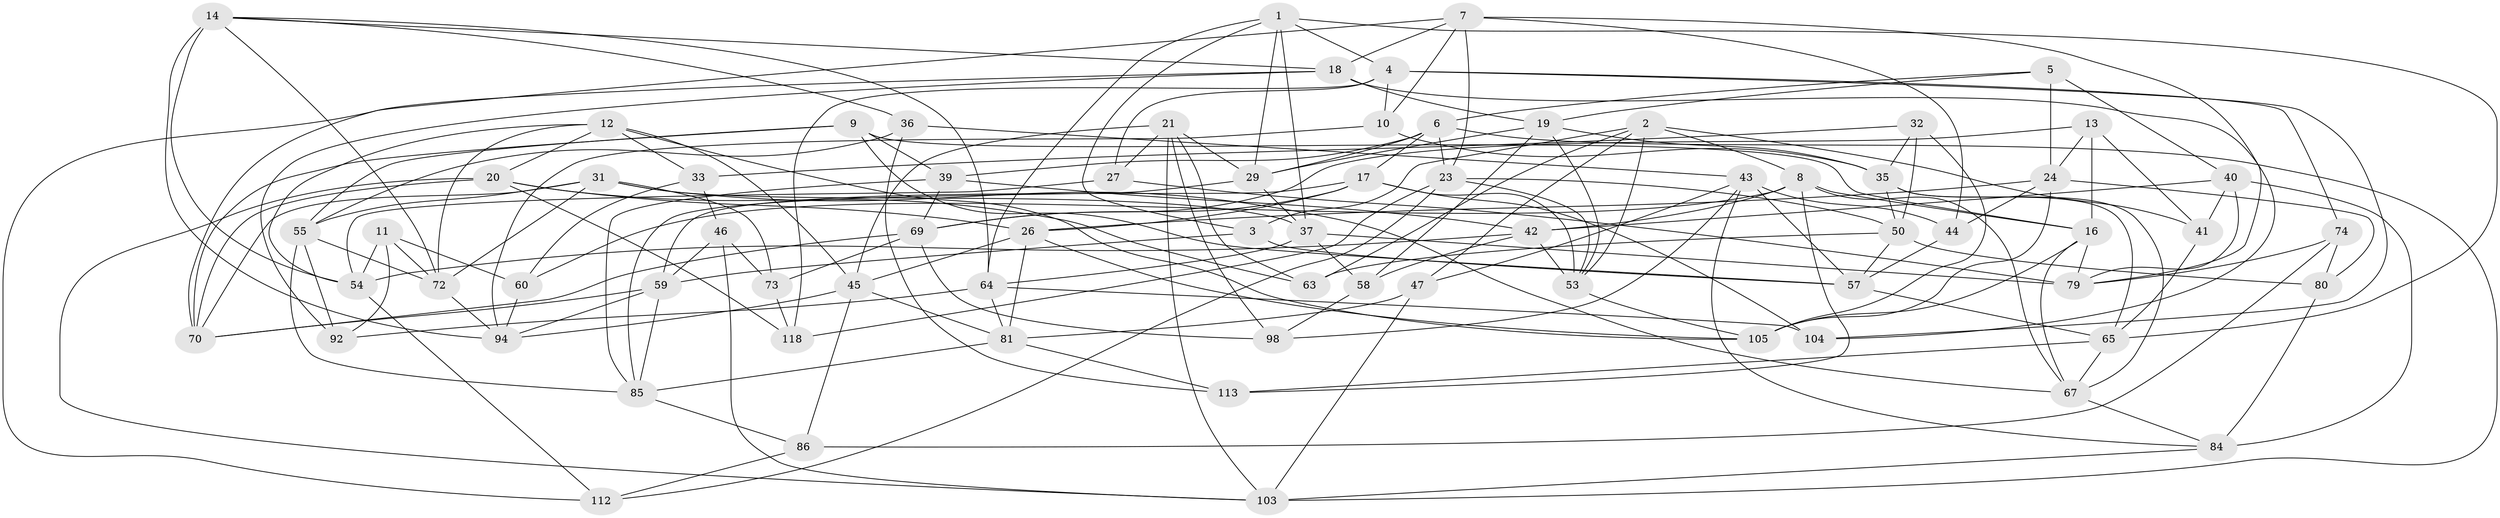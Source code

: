// Generated by graph-tools (version 1.1) at 2025/52/02/27/25 19:52:28]
// undirected, 72 vertices, 188 edges
graph export_dot {
graph [start="1"]
  node [color=gray90,style=filled];
  1 [super="+25"];
  2 [super="+56"];
  3;
  4 [super="+15"];
  5;
  6 [super="+77"];
  7 [super="+93"];
  8 [super="+51"];
  9 [super="+87"];
  10;
  11;
  12 [super="+111"];
  13;
  14 [super="+88"];
  16 [super="+28"];
  17 [super="+66"];
  18 [super="+91"];
  19 [super="+30"];
  20 [super="+22"];
  21 [super="+68"];
  23 [super="+38"];
  24 [super="+71"];
  26 [super="+48"];
  27;
  29 [super="+34"];
  31 [super="+49"];
  32;
  33;
  35 [super="+109"];
  36;
  37 [super="+117"];
  39 [super="+110"];
  40 [super="+52"];
  41;
  42 [super="+62"];
  43 [super="+90"];
  44;
  45 [super="+76"];
  46;
  47;
  50 [super="+95"];
  53 [super="+97"];
  54 [super="+114"];
  55 [super="+61"];
  57 [super="+116"];
  58;
  59 [super="+96"];
  60;
  63;
  64 [super="+108"];
  65 [super="+83"];
  67 [super="+78"];
  69 [super="+75"];
  70 [super="+102"];
  72 [super="+82"];
  73;
  74;
  79 [super="+89"];
  80;
  81 [super="+99"];
  84 [super="+100"];
  85 [super="+106"];
  86;
  92;
  94 [super="+101"];
  98;
  103 [super="+115"];
  104;
  105 [super="+107"];
  112;
  113;
  118;
  1 -- 37;
  1 -- 65;
  1 -- 3;
  1 -- 64;
  1 -- 29;
  1 -- 4;
  2 -- 8;
  2 -- 53;
  2 -- 41;
  2 -- 3;
  2 -- 63;
  2 -- 47;
  3 -- 59;
  3 -- 57;
  4 -- 74;
  4 -- 10;
  4 -- 27;
  4 -- 104;
  4 -- 118;
  5 -- 40;
  5 -- 6;
  5 -- 19;
  5 -- 24;
  6 -- 29;
  6 -- 103;
  6 -- 17;
  6 -- 39;
  6 -- 23;
  7 -- 44;
  7 -- 10;
  7 -- 18;
  7 -- 79;
  7 -- 70;
  7 -- 23;
  8 -- 113;
  8 -- 42;
  8 -- 60;
  8 -- 16;
  8 -- 67;
  9 -- 70;
  9 -- 16;
  9 -- 57;
  9 -- 55;
  9 -- 39 [weight=2];
  10 -- 35;
  10 -- 94;
  11 -- 92;
  11 -- 72;
  11 -- 60;
  11 -- 54;
  12 -- 33;
  12 -- 105;
  12 -- 72;
  12 -- 20;
  12 -- 45;
  12 -- 54;
  13 -- 24;
  13 -- 69;
  13 -- 41;
  13 -- 16;
  14 -- 36;
  14 -- 94;
  14 -- 18;
  14 -- 54;
  14 -- 64;
  14 -- 72;
  16 -- 67;
  16 -- 105;
  16 -- 79;
  17 -- 104;
  17 -- 26;
  17 -- 59;
  17 -- 69;
  17 -- 53;
  18 -- 104;
  18 -- 92;
  18 -- 112;
  18 -- 19;
  19 -- 35;
  19 -- 58;
  19 -- 29;
  19 -- 53;
  20 -- 26;
  20 -- 63;
  20 -- 118;
  20 -- 103;
  20 -- 70;
  21 -- 29;
  21 -- 63;
  21 -- 45;
  21 -- 98;
  21 -- 27;
  21 -- 103;
  23 -- 50;
  23 -- 118;
  23 -- 53;
  23 -- 112;
  24 -- 105;
  24 -- 26;
  24 -- 80;
  24 -- 44;
  26 -- 45;
  26 -- 81;
  26 -- 105;
  27 -- 79;
  27 -- 54;
  29 -- 37;
  29 -- 85;
  31 -- 67;
  31 -- 70;
  31 -- 73;
  31 -- 72;
  31 -- 55;
  31 -- 37;
  32 -- 50;
  32 -- 33;
  32 -- 35;
  32 -- 105;
  33 -- 60;
  33 -- 46;
  35 -- 67;
  35 -- 65;
  35 -- 50;
  36 -- 113;
  36 -- 43;
  36 -- 55;
  37 -- 79;
  37 -- 64;
  37 -- 58;
  39 -- 42;
  39 -- 69;
  39 -- 85;
  40 -- 84 [weight=2];
  40 -- 41;
  40 -- 42;
  40 -- 79;
  41 -- 65;
  42 -- 58;
  42 -- 54;
  42 -- 53;
  43 -- 57;
  43 -- 98;
  43 -- 44;
  43 -- 47;
  43 -- 84;
  44 -- 57;
  45 -- 86;
  45 -- 81;
  45 -- 94;
  46 -- 73;
  46 -- 59;
  46 -- 103;
  47 -- 81;
  47 -- 103;
  50 -- 57;
  50 -- 80;
  50 -- 63;
  53 -- 105;
  54 -- 112;
  55 -- 85;
  55 -- 92;
  55 -- 72;
  57 -- 65;
  58 -- 98;
  59 -- 94;
  59 -- 85;
  59 -- 70;
  60 -- 94;
  64 -- 104;
  64 -- 92;
  64 -- 81;
  65 -- 113;
  65 -- 67;
  67 -- 84;
  69 -- 98;
  69 -- 73;
  69 -- 70;
  72 -- 94;
  73 -- 118;
  74 -- 80;
  74 -- 86;
  74 -- 79;
  80 -- 84;
  81 -- 85;
  81 -- 113;
  84 -- 103;
  85 -- 86;
  86 -- 112;
}

